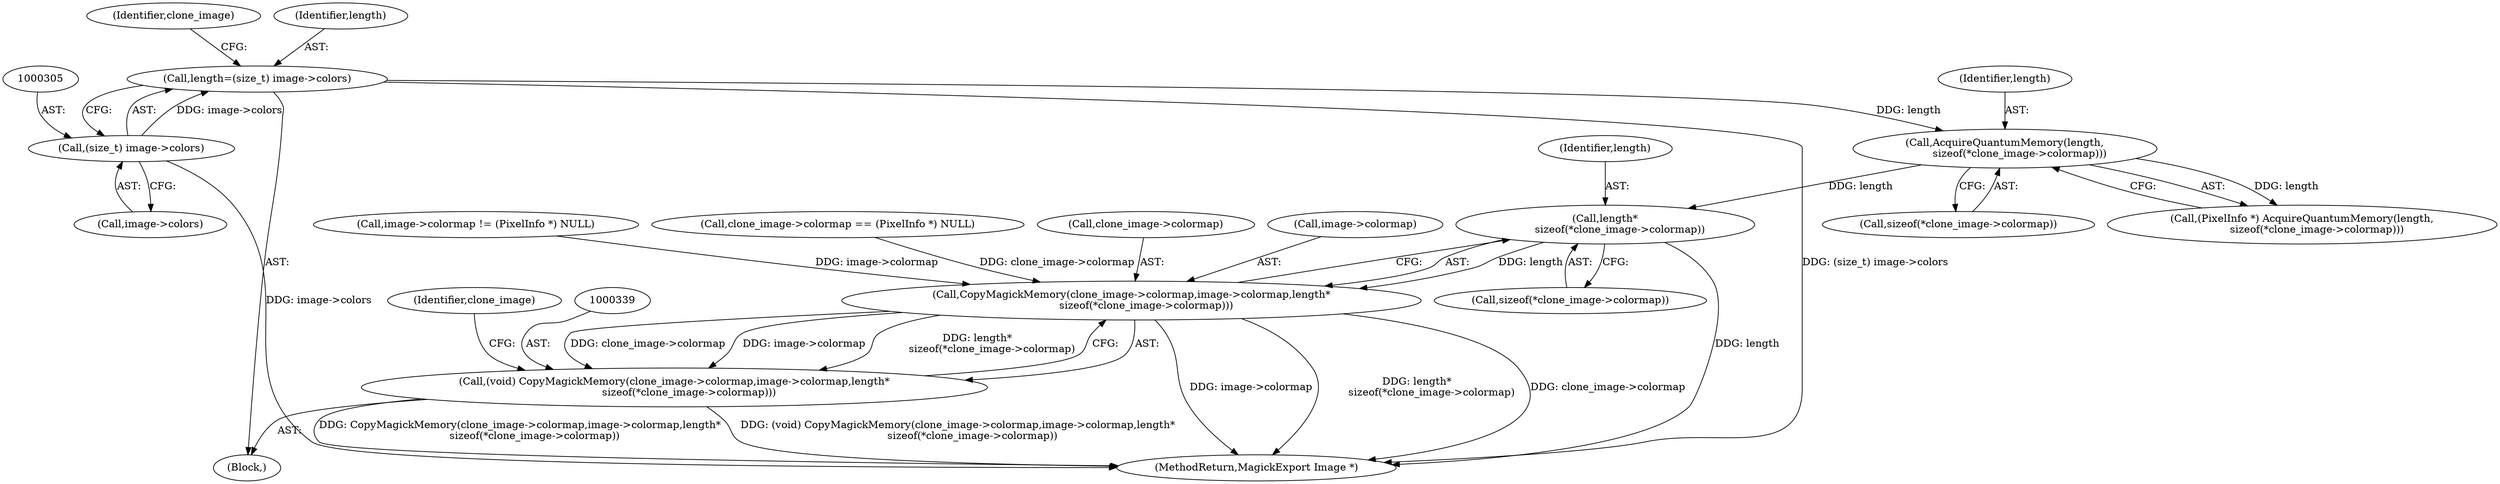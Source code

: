 digraph "0_ImageMagick_aecd0ada163a4d6c769cec178955d5f3e9316f2f_0@API" {
"1000347" [label="(Call,length*\n         sizeof(*clone_image->colormap))"];
"1000315" [label="(Call,AcquireQuantumMemory(length,\n         sizeof(*clone_image->colormap)))"];
"1000302" [label="(Call,length=(size_t) image->colors)"];
"1000304" [label="(Call,(size_t) image->colors)"];
"1000340" [label="(Call,CopyMagickMemory(clone_image->colormap,image->colormap,length*\n         sizeof(*clone_image->colormap)))"];
"1000338" [label="(Call,(void) CopyMagickMemory(clone_image->colormap,image->colormap,length*\n         sizeof(*clone_image->colormap)))"];
"1000348" [label="(Identifier,length)"];
"1000287" [label="(Call,image->colormap != (PixelInfo *) NULL)"];
"1000349" [label="(Call,sizeof(*clone_image->colormap))"];
"1000315" [label="(Call,AcquireQuantumMemory(length,\n         sizeof(*clone_image->colormap)))"];
"1000316" [label="(Identifier,length)"];
"1000311" [label="(Identifier,clone_image)"];
"1000294" [label="(Block,)"];
"1000303" [label="(Identifier,length)"];
"1000323" [label="(Call,clone_image->colormap == (PixelInfo *) NULL)"];
"1000340" [label="(Call,CopyMagickMemory(clone_image->colormap,image->colormap,length*\n         sizeof(*clone_image->colormap)))"];
"1000341" [label="(Call,clone_image->colormap)"];
"1000344" [label="(Call,image->colormap)"];
"1000304" [label="(Call,(size_t) image->colors)"];
"1000347" [label="(Call,length*\n         sizeof(*clone_image->colormap))"];
"1000338" [label="(Call,(void) CopyMagickMemory(clone_image->colormap,image->colormap,length*\n         sizeof(*clone_image->colormap)))"];
"1000306" [label="(Call,image->colors)"];
"1000313" [label="(Call,(PixelInfo *) AcquireQuantumMemory(length,\n         sizeof(*clone_image->colormap)))"];
"1000768" [label="(MethodReturn,MagickExport Image *)"];
"1000317" [label="(Call,sizeof(*clone_image->colormap))"];
"1000356" [label="(Identifier,clone_image)"];
"1000302" [label="(Call,length=(size_t) image->colors)"];
"1000347" -> "1000340"  [label="AST: "];
"1000347" -> "1000349"  [label="CFG: "];
"1000348" -> "1000347"  [label="AST: "];
"1000349" -> "1000347"  [label="AST: "];
"1000340" -> "1000347"  [label="CFG: "];
"1000347" -> "1000768"  [label="DDG: length"];
"1000347" -> "1000340"  [label="DDG: length"];
"1000315" -> "1000347"  [label="DDG: length"];
"1000315" -> "1000313"  [label="AST: "];
"1000315" -> "1000317"  [label="CFG: "];
"1000316" -> "1000315"  [label="AST: "];
"1000317" -> "1000315"  [label="AST: "];
"1000313" -> "1000315"  [label="CFG: "];
"1000315" -> "1000313"  [label="DDG: length"];
"1000302" -> "1000315"  [label="DDG: length"];
"1000302" -> "1000294"  [label="AST: "];
"1000302" -> "1000304"  [label="CFG: "];
"1000303" -> "1000302"  [label="AST: "];
"1000304" -> "1000302"  [label="AST: "];
"1000311" -> "1000302"  [label="CFG: "];
"1000302" -> "1000768"  [label="DDG: (size_t) image->colors"];
"1000304" -> "1000302"  [label="DDG: image->colors"];
"1000304" -> "1000306"  [label="CFG: "];
"1000305" -> "1000304"  [label="AST: "];
"1000306" -> "1000304"  [label="AST: "];
"1000304" -> "1000768"  [label="DDG: image->colors"];
"1000340" -> "1000338"  [label="AST: "];
"1000341" -> "1000340"  [label="AST: "];
"1000344" -> "1000340"  [label="AST: "];
"1000338" -> "1000340"  [label="CFG: "];
"1000340" -> "1000768"  [label="DDG: image->colormap"];
"1000340" -> "1000768"  [label="DDG: length*\n         sizeof(*clone_image->colormap)"];
"1000340" -> "1000768"  [label="DDG: clone_image->colormap"];
"1000340" -> "1000338"  [label="DDG: clone_image->colormap"];
"1000340" -> "1000338"  [label="DDG: image->colormap"];
"1000340" -> "1000338"  [label="DDG: length*\n         sizeof(*clone_image->colormap)"];
"1000323" -> "1000340"  [label="DDG: clone_image->colormap"];
"1000287" -> "1000340"  [label="DDG: image->colormap"];
"1000338" -> "1000294"  [label="AST: "];
"1000339" -> "1000338"  [label="AST: "];
"1000356" -> "1000338"  [label="CFG: "];
"1000338" -> "1000768"  [label="DDG: (void) CopyMagickMemory(clone_image->colormap,image->colormap,length*\n         sizeof(*clone_image->colormap))"];
"1000338" -> "1000768"  [label="DDG: CopyMagickMemory(clone_image->colormap,image->colormap,length*\n         sizeof(*clone_image->colormap))"];
}
